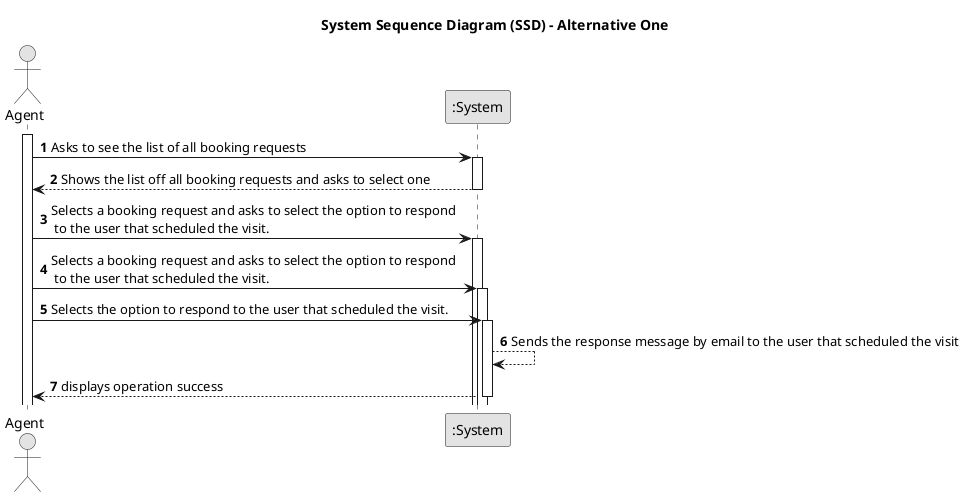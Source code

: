 @startuml
skinparam monochrome true
skinparam packageStyle rectangle
skinparam shadowing false

title System Sequence Diagram (SSD) - Alternative One

autonumber

actor "Agent" as Employee
participant ":System" as System

activate Employee

    Employee -> System : Asks to see the list of all booking requests

    activate System

    System --> Employee : Shows the list off all booking requests and asks to select one

    deactivate System

    Employee -> System : Selects a booking request and asks to select the option to respond\n to the user that scheduled the visit.

    activate System

     Employee -> System : Selects a booking request and asks to select the option to respond\n to the user that scheduled the visit.

     activate System

    Employee -> System : Selects the option to respond to the user that scheduled the visit.

    activate System

    System --> System : Sends the response message by email to the user that scheduled the visit

    System --> Employee : displays operation success

    deactivate System

@enduml